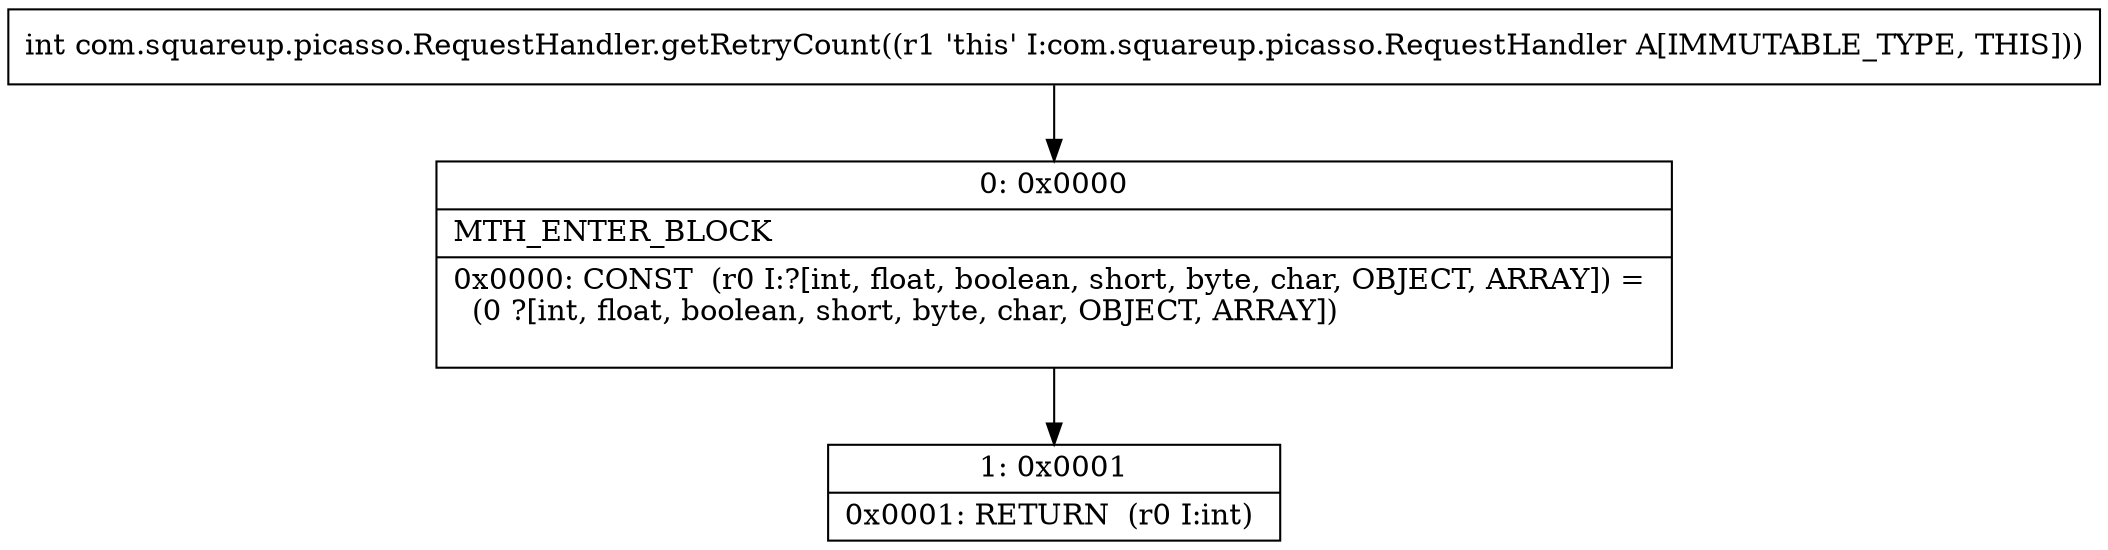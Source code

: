 digraph "CFG forcom.squareup.picasso.RequestHandler.getRetryCount()I" {
Node_0 [shape=record,label="{0\:\ 0x0000|MTH_ENTER_BLOCK\l|0x0000: CONST  (r0 I:?[int, float, boolean, short, byte, char, OBJECT, ARRAY]) = \l  (0 ?[int, float, boolean, short, byte, char, OBJECT, ARRAY])\l \l}"];
Node_1 [shape=record,label="{1\:\ 0x0001|0x0001: RETURN  (r0 I:int) \l}"];
MethodNode[shape=record,label="{int com.squareup.picasso.RequestHandler.getRetryCount((r1 'this' I:com.squareup.picasso.RequestHandler A[IMMUTABLE_TYPE, THIS])) }"];
MethodNode -> Node_0;
Node_0 -> Node_1;
}

